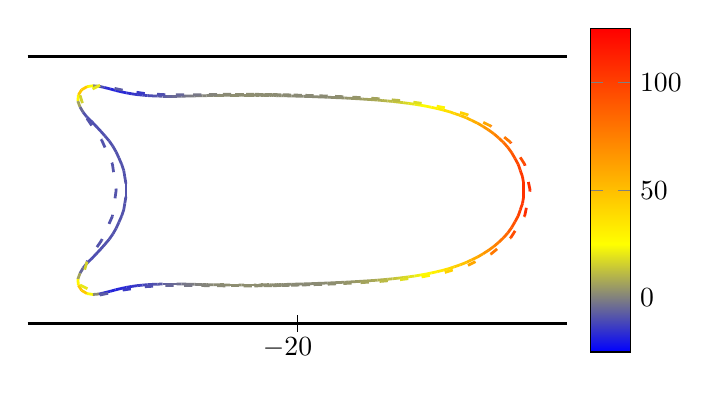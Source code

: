 \begin{tikzpicture}[scale=1.0]

\begin{axis}[
  hide axis,
  axis equal image,
  xmin = -25,
  xmax = -15,
  ymin = -3.0,
  ymax = +3.0,
  xtick = \empty,
  ytick = \empty,
  colorbar,
]

\addplot[line width=1pt,mesh,point meta=explicit,point meta min = -25, point meta max = 125]coordinates{
(-2.06e+01,1.755e+00) [2.756e+00]
(-2.064e+01,1.756e+00) [2.799e+00]
(-2.068e+01,1.756e+00) [2.854e+00]
(-2.072e+01,1.757e+00) [2.892e+00]
(-2.076e+01,1.757e+00) [2.941e+00]
(-2.081e+01,1.758e+00) [2.973e+00]
(-2.085e+01,1.758e+00) [3.014e+00]
(-2.09e+01,1.758e+00) [3.035e+00]
(-2.094e+01,1.758e+00) [3.063e+00]
(-2.099e+01,1.758e+00) [3.068e+00]
(-2.104e+01,1.759e+00) [3.076e+00]
(-2.109e+01,1.758e+00) [3.056e+00]
(-2.114e+01,1.758e+00) [3.033e+00]
(-2.119e+01,1.758e+00) [2.974e+00]
(-2.125e+01,1.758e+00) [2.904e+00]
(-2.131e+01,1.757e+00) [2.791e+00]
(-2.137e+01,1.756e+00) [2.658e+00]
(-2.143e+01,1.756e+00) [2.472e+00]
(-2.149e+01,1.755e+00) [2.256e+00]
(-2.156e+01,1.754e+00) [1.979e+00]
(-2.162e+01,1.752e+00) [1.661e+00]
(-2.169e+01,1.751e+00) [1.27e+00]
(-2.176e+01,1.749e+00) [8.286e-01]
(-2.184e+01,1.748e+00) [3.012e-01]
(-2.191e+01,1.746e+00) [-2.899e-01]
(-2.199e+01,1.744e+00) [-9.786e-01]
(-2.207e+01,1.742e+00) [-1.741e+00]
(-2.215e+01,1.741e+00) [-2.607e+00]
(-2.224e+01,1.74e+00) [-3.547e+00]
(-2.232e+01,1.74e+00) [-4.588e+00]
(-2.241e+01,1.74e+00) [-5.692e+00]
(-2.25e+01,1.74e+00) [-6.884e+00]
(-2.259e+01,1.743e+00) [-8.123e+00]
(-2.268e+01,1.746e+00) [-9.432e+00]
(-2.278e+01,1.752e+00) [-1.077e+01]
(-2.287e+01,1.76e+00) [-1.215e+01]
(-2.297e+01,1.77e+00) [-1.352e+01]
(-2.307e+01,1.784e+00) [-1.489e+01]
(-2.317e+01,1.802e+00) [-1.616e+01]
(-2.327e+01,1.823e+00) [-1.725e+01]
(-2.337e+01,1.847e+00) [-1.789e+01]
(-2.347e+01,1.875e+00) [-1.754e+01]
(-2.358e+01,1.902e+00) [-1.478e+01]
(-2.368e+01,1.925e+00) [-6.725e+00]
(-2.379e+01,1.934e+00) [1.096e+01]
(-2.39e+01,1.917e+00) [3.737e+01]
(-2.4e+01,1.859e+00) [5.364e+01]
(-2.406e+01,1.764e+00) [4.056e+01]
(-2.407e+01,1.65e+00) [1.512e+01]
(-2.403e+01,1.54e+00) [-1.323e+00]
(-2.397e+01,1.44e+00) [-7.804e+00]
(-2.39e+01,1.351e+00) [-9.617e+00]
(-2.381e+01,1.266e+00) [-9.801e+00]
(-2.373e+01,1.182e+00) [-9.588e+00]
(-2.365e+01,1.096e+00) [-9.315e+00]
(-2.357e+01,1.006e+00) [-9.108e+00]
(-2.349e+01,9.117e-01) [-8.955e+00]
(-2.342e+01,8.118e-01) [-8.865e+00]
(-2.336e+01,7.067e-01) [-8.808e+00]
(-2.331e+01,5.968e-01) [-8.784e+00]
(-2.326e+01,4.827e-01) [-8.774e+00]
(-2.322e+01,3.652e-01) [-8.776e+00]
(-2.32e+01,2.45e-01) [-8.779e+00]
(-2.318e+01,1.229e-01) [-8.784e+00]
(-2.318e+01,-2.933e-09) [-8.785e+00]
(-2.318e+01,-1.229e-01) [-8.784e+00]
(-2.32e+01,-2.45e-01) [-8.779e+00]
(-2.322e+01,-3.652e-01) [-8.776e+00]
(-2.326e+01,-4.827e-01) [-8.774e+00]
(-2.331e+01,-5.968e-01) [-8.784e+00]
(-2.336e+01,-7.067e-01) [-8.808e+00]
(-2.342e+01,-8.118e-01) [-8.865e+00]
(-2.349e+01,-9.117e-01) [-8.955e+00]
(-2.357e+01,-1.006e+00) [-9.108e+00]
(-2.365e+01,-1.096e+00) [-9.315e+00]
(-2.373e+01,-1.182e+00) [-9.588e+00]
(-2.381e+01,-1.266e+00) [-9.801e+00]
(-2.39e+01,-1.351e+00) [-9.617e+00]
(-2.397e+01,-1.44e+00) [-7.804e+00]
(-2.403e+01,-1.54e+00) [-1.323e+00]
(-2.407e+01,-1.65e+00) [1.512e+01]
(-2.406e+01,-1.764e+00) [4.056e+01]
(-2.4e+01,-1.859e+00) [5.364e+01]
(-2.39e+01,-1.917e+00) [3.737e+01]
(-2.379e+01,-1.934e+00) [1.096e+01]
(-2.368e+01,-1.925e+00) [-6.725e+00]
(-2.358e+01,-1.902e+00) [-1.478e+01]
(-2.347e+01,-1.875e+00) [-1.754e+01]
(-2.337e+01,-1.847e+00) [-1.789e+01]
(-2.327e+01,-1.823e+00) [-1.725e+01]
(-2.317e+01,-1.802e+00) [-1.616e+01]
(-2.307e+01,-1.784e+00) [-1.489e+01]
(-2.297e+01,-1.77e+00) [-1.352e+01]
(-2.287e+01,-1.76e+00) [-1.215e+01]
(-2.278e+01,-1.752e+00) [-1.077e+01]
(-2.268e+01,-1.746e+00) [-9.432e+00]
(-2.259e+01,-1.743e+00) [-8.123e+00]
(-2.25e+01,-1.74e+00) [-6.884e+00]
(-2.241e+01,-1.74e+00) [-5.692e+00]
(-2.232e+01,-1.74e+00) [-4.588e+00]
(-2.224e+01,-1.74e+00) [-3.547e+00]
(-2.215e+01,-1.741e+00) [-2.607e+00]
(-2.207e+01,-1.742e+00) [-1.741e+00]
(-2.199e+01,-1.744e+00) [-9.786e-01]
(-2.191e+01,-1.746e+00) [-2.899e-01]
(-2.184e+01,-1.748e+00) [3.012e-01]
(-2.176e+01,-1.749e+00) [8.286e-01]
(-2.169e+01,-1.751e+00) [1.27e+00]
(-2.162e+01,-1.752e+00) [1.661e+00]
(-2.156e+01,-1.754e+00) [1.979e+00]
(-2.149e+01,-1.755e+00) [2.256e+00]
(-2.143e+01,-1.756e+00) [2.472e+00]
(-2.137e+01,-1.756e+00) [2.658e+00]
(-2.131e+01,-1.757e+00) [2.791e+00]
(-2.125e+01,-1.758e+00) [2.904e+00]
(-2.119e+01,-1.758e+00) [2.974e+00]
(-2.114e+01,-1.758e+00) [3.033e+00]
(-2.109e+01,-1.758e+00) [3.056e+00]
(-2.104e+01,-1.759e+00) [3.076e+00]
(-2.099e+01,-1.758e+00) [3.068e+00]
(-2.094e+01,-1.758e+00) [3.063e+00]
(-2.09e+01,-1.758e+00) [3.035e+00]
(-2.085e+01,-1.758e+00) [3.014e+00]
(-2.081e+01,-1.758e+00) [2.973e+00]
(-2.076e+01,-1.757e+00) [2.941e+00]
(-2.072e+01,-1.757e+00) [2.892e+00]
(-2.068e+01,-1.756e+00) [2.854e+00]
(-2.064e+01,-1.756e+00) [2.799e+00]
(-2.06e+01,-1.755e+00) [2.756e+00]
(-2.056e+01,-1.754e+00) [2.698e+00]
(-2.052e+01,-1.754e+00) [2.65e+00]
(-2.048e+01,-1.753e+00) [2.59e+00]
(-2.044e+01,-1.752e+00) [2.539e+00]
(-2.039e+01,-1.751e+00) [2.477e+00]
(-2.035e+01,-1.75e+00) [2.424e+00]
(-2.03e+01,-1.749e+00) [2.362e+00]
(-2.026e+01,-1.748e+00) [2.31e+00]
(-2.021e+01,-1.747e+00) [2.252e+00]
(-2.016e+01,-1.746e+00) [2.204e+00]
(-2.011e+01,-1.744e+00) [2.155e+00]
(-2.006e+01,-1.743e+00) [2.118e+00]
(-2.001e+01,-1.741e+00) [2.083e+00]
(-1.995e+01,-1.74e+00) [2.065e+00]
(-1.989e+01,-1.738e+00) [2.053e+00]
(-1.984e+01,-1.736e+00) [2.061e+00]
(-1.977e+01,-1.734e+00) [2.082e+00]
(-1.971e+01,-1.732e+00) [2.127e+00]
(-1.964e+01,-1.729e+00) [2.191e+00]
(-1.958e+01,-1.726e+00) [2.285e+00]
(-1.951e+01,-1.724e+00) [2.407e+00]
(-1.944e+01,-1.721e+00) [2.568e+00]
(-1.936e+01,-1.718e+00) [2.767e+00]
(-1.929e+01,-1.714e+00) [3.016e+00]
(-1.921e+01,-1.711e+00) [3.317e+00]
(-1.913e+01,-1.707e+00) [3.682e+00]
(-1.905e+01,-1.703e+00) [4.114e+00]
(-1.897e+01,-1.698e+00) [4.624e+00]
(-1.888e+01,-1.693e+00) [5.217e+00]
(-1.88e+01,-1.688e+00) [5.906e+00]
(-1.871e+01,-1.682e+00) [6.697e+00]
(-1.862e+01,-1.676e+00) [7.605e+00]
(-1.852e+01,-1.669e+00) [8.64e+00]
(-1.843e+01,-1.661e+00) [9.817e+00]
(-1.833e+01,-1.652e+00) [1.115e+01]
(-1.824e+01,-1.643e+00) [1.264e+01]
(-1.814e+01,-1.632e+00) [1.432e+01]
(-1.804e+01,-1.62e+00) [1.619e+01]
(-1.794e+01,-1.607e+00) [1.826e+01]
(-1.783e+01,-1.592e+00) [2.054e+01]
(-1.773e+01,-1.575e+00) [2.304e+01]
(-1.762e+01,-1.556e+00) [2.577e+01]
(-1.752e+01,-1.535e+00) [2.873e+01]
(-1.741e+01,-1.511e+00) [3.191e+01]
(-1.73e+01,-1.484e+00) [3.531e+01]
(-1.719e+01,-1.454e+00) [3.892e+01]
(-1.709e+01,-1.42e+00) [4.271e+01]
(-1.698e+01,-1.382e+00) [4.667e+01]
(-1.687e+01,-1.339e+00) [5.077e+01]
(-1.677e+01,-1.291e+00) [5.497e+01]
(-1.666e+01,-1.238e+00) [5.927e+01]
(-1.656e+01,-1.179e+00) [6.362e+01]
(-1.646e+01,-1.115e+00) [6.802e+01]
(-1.636e+01,-1.043e+00) [7.245e+01]
(-1.627e+01,-9.656e-01) [7.69e+01]
(-1.618e+01,-8.81e-01) [8.134e+01]
(-1.61e+01,-7.896e-01) [8.574e+01]
(-1.603e+01,-6.917e-01) [9.004e+01]
(-1.597e+01,-5.876e-01) [9.414e+01]
(-1.591e+01,-4.777e-01) [9.789e+01]
(-1.587e+01,-3.63e-01) [1.011e+02]
(-1.583e+01,-2.443e-01) [1.036e+02]
(-1.581e+01,-1.228e-01) [1.052e+02]
(-1.581e+01,2.953e-09) [1.057e+02]
(-1.581e+01,1.228e-01) [1.052e+02]
(-1.583e+01,2.443e-01) [1.036e+02]
(-1.587e+01,3.63e-01) [1.011e+02]
(-1.591e+01,4.777e-01) [9.789e+01]
(-1.597e+01,5.876e-01) [9.414e+01]
(-1.603e+01,6.917e-01) [9.004e+01]
(-1.61e+01,7.896e-01) [8.574e+01]
(-1.618e+01,8.81e-01) [8.134e+01]
(-1.627e+01,9.656e-01) [7.69e+01]
(-1.636e+01,1.043e+00) [7.245e+01]
(-1.646e+01,1.115e+00) [6.802e+01]
(-1.656e+01,1.179e+00) [6.362e+01]
(-1.666e+01,1.238e+00) [5.927e+01]
(-1.677e+01,1.291e+00) [5.497e+01]
(-1.687e+01,1.339e+00) [5.077e+01]
(-1.698e+01,1.382e+00) [4.667e+01]
(-1.709e+01,1.42e+00) [4.271e+01]
(-1.719e+01,1.454e+00) [3.892e+01]
(-1.73e+01,1.484e+00) [3.531e+01]
(-1.741e+01,1.511e+00) [3.191e+01]
(-1.752e+01,1.535e+00) [2.873e+01]
(-1.762e+01,1.556e+00) [2.577e+01]
(-1.773e+01,1.575e+00) [2.304e+01]
(-1.783e+01,1.592e+00) [2.054e+01]
(-1.794e+01,1.607e+00) [1.826e+01]
(-1.804e+01,1.62e+00) [1.619e+01]
(-1.814e+01,1.632e+00) [1.432e+01]
(-1.824e+01,1.643e+00) [1.264e+01]
(-1.833e+01,1.652e+00) [1.115e+01]
(-1.843e+01,1.661e+00) [9.817e+00]
(-1.852e+01,1.669e+00) [8.64e+00]
(-1.862e+01,1.676e+00) [7.605e+00]
(-1.871e+01,1.682e+00) [6.697e+00]
(-1.88e+01,1.688e+00) [5.906e+00]
(-1.888e+01,1.693e+00) [5.217e+00]
(-1.897e+01,1.698e+00) [4.624e+00]
(-1.905e+01,1.703e+00) [4.114e+00]
(-1.913e+01,1.707e+00) [3.682e+00]
(-1.921e+01,1.711e+00) [3.317e+00]
(-1.929e+01,1.714e+00) [3.016e+00]
(-1.936e+01,1.718e+00) [2.767e+00]
(-1.944e+01,1.721e+00) [2.568e+00]
(-1.951e+01,1.724e+00) [2.407e+00]
(-1.958e+01,1.726e+00) [2.285e+00]
(-1.964e+01,1.729e+00) [2.191e+00]
(-1.971e+01,1.732e+00) [2.127e+00]
(-1.977e+01,1.734e+00) [2.082e+00]
(-1.984e+01,1.736e+00) [2.061e+00]
(-1.989e+01,1.738e+00) [2.053e+00]
(-1.995e+01,1.74e+00) [2.065e+00]
(-2.001e+01,1.741e+00) [2.083e+00]
(-2.006e+01,1.743e+00) [2.118e+00]
(-2.011e+01,1.744e+00) [2.155e+00]
(-2.016e+01,1.746e+00) [2.204e+00]
(-2.021e+01,1.747e+00) [2.252e+00]
(-2.026e+01,1.748e+00) [2.31e+00]
(-2.03e+01,1.749e+00) [2.362e+00]
(-2.035e+01,1.75e+00) [2.424e+00]
(-2.039e+01,1.751e+00) [2.477e+00]
(-2.044e+01,1.752e+00) [2.539e+00]
(-2.048e+01,1.753e+00) [2.59e+00]
(-2.052e+01,1.754e+00) [2.65e+00]
(-2.056e+01,1.754e+00) [2.698e+00]
(-2.06e+01,1.755e+00) [2.756e+00]
};

\addplot[line width=1pt,loosely dashed,mesh,point meta=explicit,point meta min = -25, point meta max = 125]coordinates{
(-2.046e+01,1.771e+00) [2.424e+00]
(-2.063e+01,1.773e+00) [2.585e+00]
(-2.08e+01,1.775e+00) [2.703e+00]
(-2.1e+01,1.776e+00) [2.708e+00]
(-2.123e+01,1.776e+00) [2.436e+00]
(-2.149e+01,1.773e+00) [1.622e+00]
(-2.178e+01,1.769e+00) [-3.175e-02]
(-2.21e+01,1.766e+00) [-2.873e+00]
(-2.245e+01,1.768e+00) [-7.008e+00]
(-2.283e+01,1.79e+00) [-1.191e+01]
(-2.324e+01,1.853e+00) [-1.58e+01]
(-2.366e+01,1.944e+00) [8.602e-01]
(-2.403e+01,1.759e+00) [3.998e+01]
(-2.39e+01,1.325e+00) [-8.344e+00]
(-2.363e+01,9.303e-01) [-8.936e+00]
(-2.343e+01,4.852e-01) [-8.665e+00]
(-2.336e+01,-1.007e-09) [-8.61e+00]
(-2.343e+01,-4.852e-01) [-8.665e+00]
(-2.363e+01,-9.303e-01) [-8.936e+00]
(-2.39e+01,-1.325e+00) [-8.344e+00]
(-2.403e+01,-1.759e+00) [3.998e+01]
(-2.366e+01,-1.944e+00) [8.602e-01]
(-2.324e+01,-1.853e+00) [-1.58e+01]
(-2.283e+01,-1.79e+00) [-1.191e+01]
(-2.245e+01,-1.768e+00) [-7.008e+00]
(-2.21e+01,-1.766e+00) [-2.873e+00]
(-2.178e+01,-1.769e+00) [-3.175e-02]
(-2.149e+01,-1.773e+00) [1.622e+00]
(-2.123e+01,-1.776e+00) [2.436e+00]
(-2.1e+01,-1.776e+00) [2.708e+00]
(-2.08e+01,-1.775e+00) [2.703e+00]
(-2.063e+01,-1.773e+00) [2.585e+00]
(-2.046e+01,-1.771e+00) [2.424e+00]
(-2.03e+01,-1.768e+00) [2.243e+00]
(-2.012e+01,-1.764e+00) [2.067e+00]
(-1.992e+01,-1.758e+00) [1.954e+00]
(-1.97e+01,-1.752e+00) [2.006e+00]
(-1.944e+01,-1.743e+00) [2.366e+00]
(-1.915e+01,-1.731e+00) [3.283e+00]
(-1.883e+01,-1.715e+00) [5.158e+00]
(-1.848e+01,-1.693e+00) [8.517e+00]
(-1.81e+01,-1.66e+00) [1.411e+01]
(-1.77e+01,-1.609e+00) [2.278e+01]
(-1.727e+01,-1.526e+00) [3.511e+01]
(-1.684e+01,-1.394e+00) [5.087e+01]
(-1.642e+01,-1.188e+00) [6.861e+01]
(-1.605e+01,-8.845e-01) [8.675e+01]
(-1.579e+01,-4.783e-01) [1.034e+02]
(-1.569e+01,1.103e-09) [1.111e+02]
(-1.579e+01,4.783e-01) [1.034e+02]
(-1.605e+01,8.845e-01) [8.675e+01]
(-1.642e+01,1.188e+00) [6.861e+01]
(-1.684e+01,1.394e+00) [5.087e+01]
(-1.727e+01,1.526e+00) [3.511e+01]
(-1.77e+01,1.609e+00) [2.278e+01]
(-1.81e+01,1.66e+00) [1.411e+01]
(-1.848e+01,1.693e+00) [8.517e+00]
(-1.883e+01,1.715e+00) [5.158e+00]
(-1.915e+01,1.731e+00) [3.283e+00]
(-1.944e+01,1.743e+00) [2.366e+00]
(-1.97e+01,1.752e+00) [2.006e+00]
(-1.992e+01,1.758e+00) [1.954e+00]
(-2.012e+01,1.764e+00) [2.067e+00]
(-2.03e+01,1.768e+00) [2.243e+00]
(-2.046e+01,1.771e+00) [2.424e+00]
};

\addplot[black,line width=1pt] coordinates{
  (-25,-2.47)
  (-15,-2.47)
};

\addplot[black,line width=1pt] coordinates{
  (-25,+2.47)
  (-15,+2.47)
};

\addplot[black,line width=0.2pt] coordinates{
  (-20,-2.32)
  (-20,-2.62)
};

\end{axis}

\node at (3.30,0.05) {$-20$};


\end{tikzpicture}
